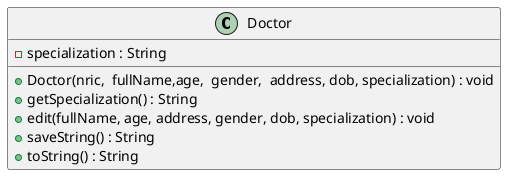 @startuml
'https://plantuml.com/class-diagram
class Doctor {
-specialization : String
+Doctor(nric,  fullName,age,  gender,  address, dob, specialization) : void
+getSpecialization() : String
+edit(fullName, age, address, gender, dob, specialization) : void
+saveString() : String
+toString() : String
}

@enduml